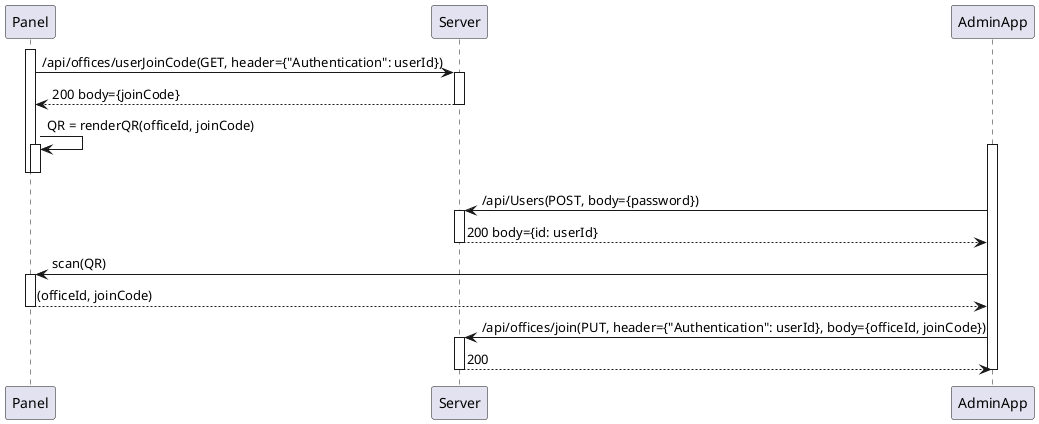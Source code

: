 @startuml
activate Panel
Panel -> Server : /api/offices/userJoinCode(GET, header={"Authentication": userId})
activate Server
Panel <-- Server : 200 body={joinCode}
deactivate Server
Panel -> Panel : QR = renderQR(officeId, joinCode)
activate Panel
deactivate Panel
deactivate Panel
activate AdminApp
AdminApp -> Server : /api/Users(POST, body={password})
activate Server
AdminApp <-- Server : 200 body={id: userId}
deactivate Server
AdminApp -> Panel : scan(QR)
activate Panel
AdminApp <-- Panel : (officeId, joinCode)
deactivate Panel
AdminApp -> Server : /api/offices/join(PUT, header={"Authentication": userId}, body={officeId, joinCode})
activate Server
AdminApp <-- Server : 200
deactivate Server
deactivate AdminApp
@enduml
